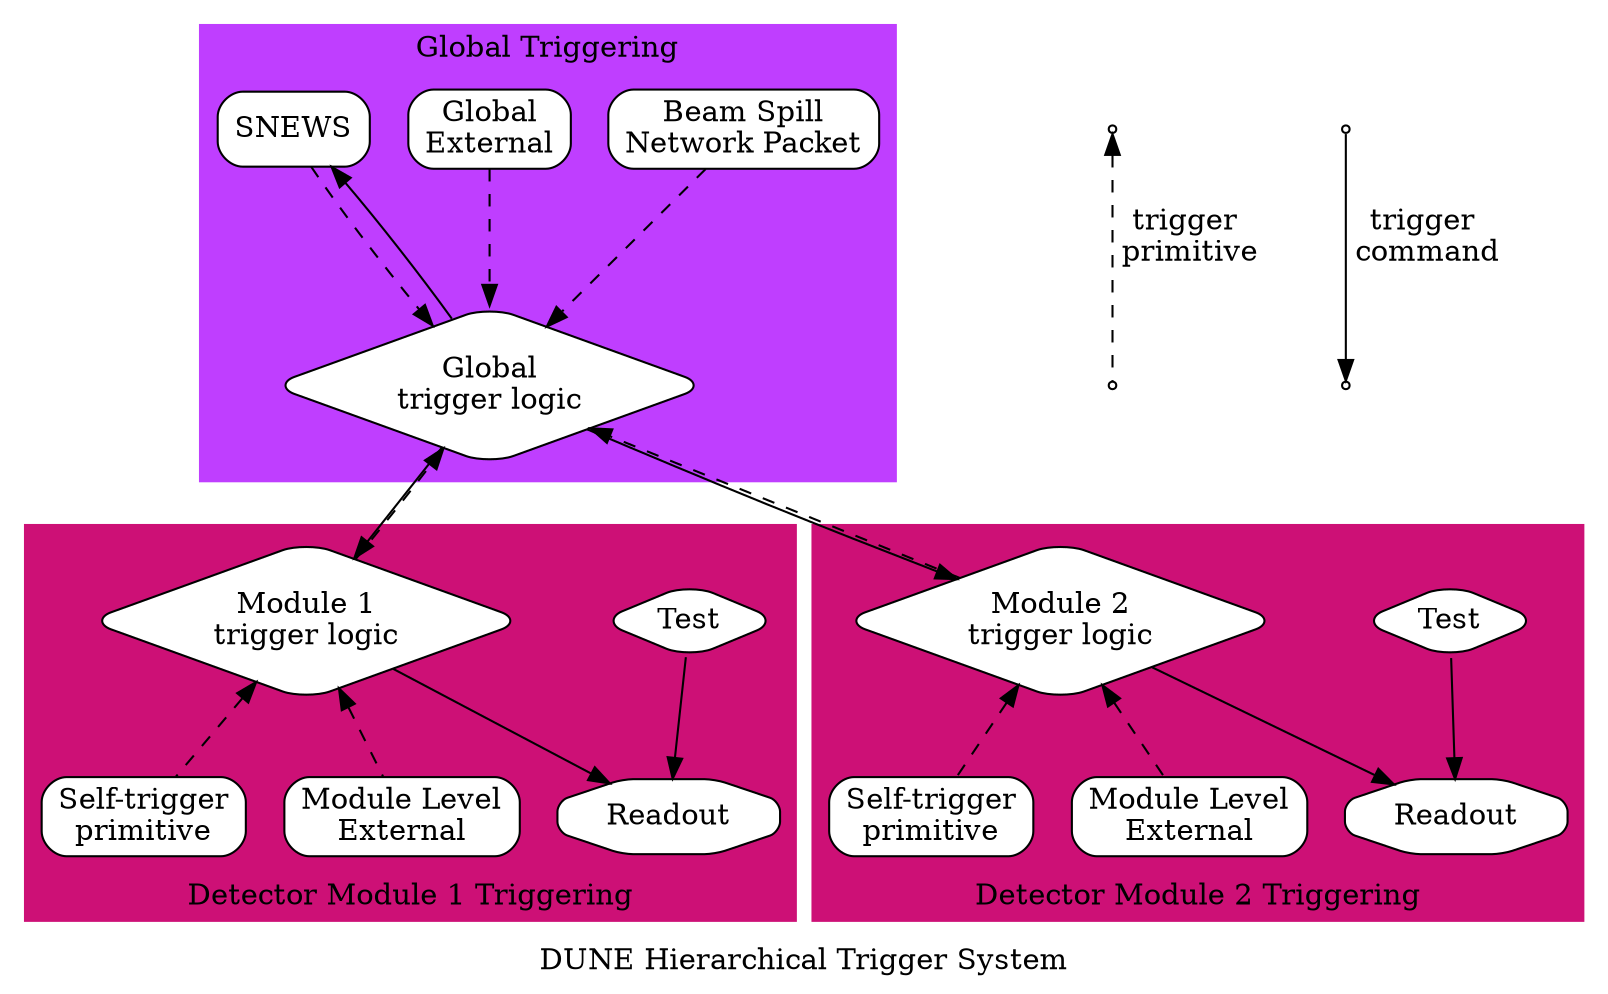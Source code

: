 digraph trig {
        //        rankdir=LR;
        label="DUNE Hierarchical Trigger System";
        
        node [style="rounded,filled",color=black,shape=box,fillcolor=white];
        graph [style=filled, splines=true, overlap=false];
        

        subgraph cluster_global {
                label="Global Triggering";
                graph[color=darkorchid1];
                gt[shape=diamond,label="Global\ntrigger logic"];
                beam[label="Beam Spill\nNetwork Packet"];
                extern[label="Global\nExternal"]
                snews[label="SNEWS"];
        }
        subgraph cluster_module1 {
                label="Detector Module 1 Triggering";
                labelloc=bottom;
                graph[color=deeppink3];
                trigsrc1[label="Self-trigger\nprimitive"];
                readout1[shape=octagon,label="Readout"];
                modext1[label="Module Level\nExternal"];
                {rank=same
                        mt1[shape=diamond, label="Module 1\ntrigger logic"];
                        test1[shape=diamond, label="Test"];
                }
        }
        subgraph cluster_module2 {
                labelloc=bottom;
                label="Detector Module 2 Triggering";
                graph[color=deeppink3];
                trigsrc2[label="Self-trigger\nprimitive"];
                readout2[shape=octagon,label="Readout"];
                modext2[label="Module Level\nExternal"]
                {rank=same 
                        mt2[shape=diamond, label="Module 2\ntrigger logic"];
                        test2[shape=diamond, label="Test"];
                }
        }
        subgraph cluster_legend {
                label="";
                graph[color=white];
                node[shape=point];
                subgraph cluster_l1 {
                        p1->p3[label="trigger\n command",style=solid];

                }                        
                subgraph cluster_l2 {
                        p2->p4[label="trigger\n primitive",style=dashed,dir=back];
                }
        }


        // trigger primitives
        edge[style=dashed];
        
        snews->gt;
        beam->gt;
        extern->gt;
        
        mt1->modext1[dir=back];
        mt2->modext2[dir=back];
        
        mt1->trigsrc1[dir=back];
        mt2->trigsrc2[dir=back];

        mt1->gt;
        mt2->gt;
        
//        p4->p2[label="trigger\nprimitive"];

        // trigger commands
        edge[style=solid];
        
        gt->mt1;
        gt->mt2;
        mt1->readout1;
        mt2->readout2;

        gt->snews[constraint=false];

        test1->readout1;
        test2->readout2;

        mt1->test1[style=invis];
        mt2->test2[style=invis];
        
        edge[style=invis];
}